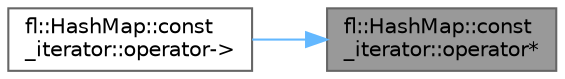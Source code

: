 digraph "fl::HashMap::const_iterator::operator*"
{
 // INTERACTIVE_SVG=YES
 // LATEX_PDF_SIZE
  bgcolor="transparent";
  edge [fontname=Helvetica,fontsize=10,labelfontname=Helvetica,labelfontsize=10];
  node [fontname=Helvetica,fontsize=10,shape=box,height=0.2,width=0.4];
  rankdir="RL";
  Node1 [id="Node000001",label="fl::HashMap::const\l_iterator::operator*",height=0.2,width=0.4,color="gray40", fillcolor="grey60", style="filled", fontcolor="black",tooltip=" "];
  Node1 -> Node2 [id="edge1_Node000001_Node000002",dir="back",color="steelblue1",style="solid",tooltip=" "];
  Node2 [id="Node000002",label="fl::HashMap::const\l_iterator::operator-\>",height=0.2,width=0.4,color="grey40", fillcolor="white", style="filled",URL="$d2/d92/structfl_1_1_hash_map_1_1const__iterator_adaaf12d7b243a404fcf5cad283b4da1d.html#adaaf12d7b243a404fcf5cad283b4da1d",tooltip=" "];
}
